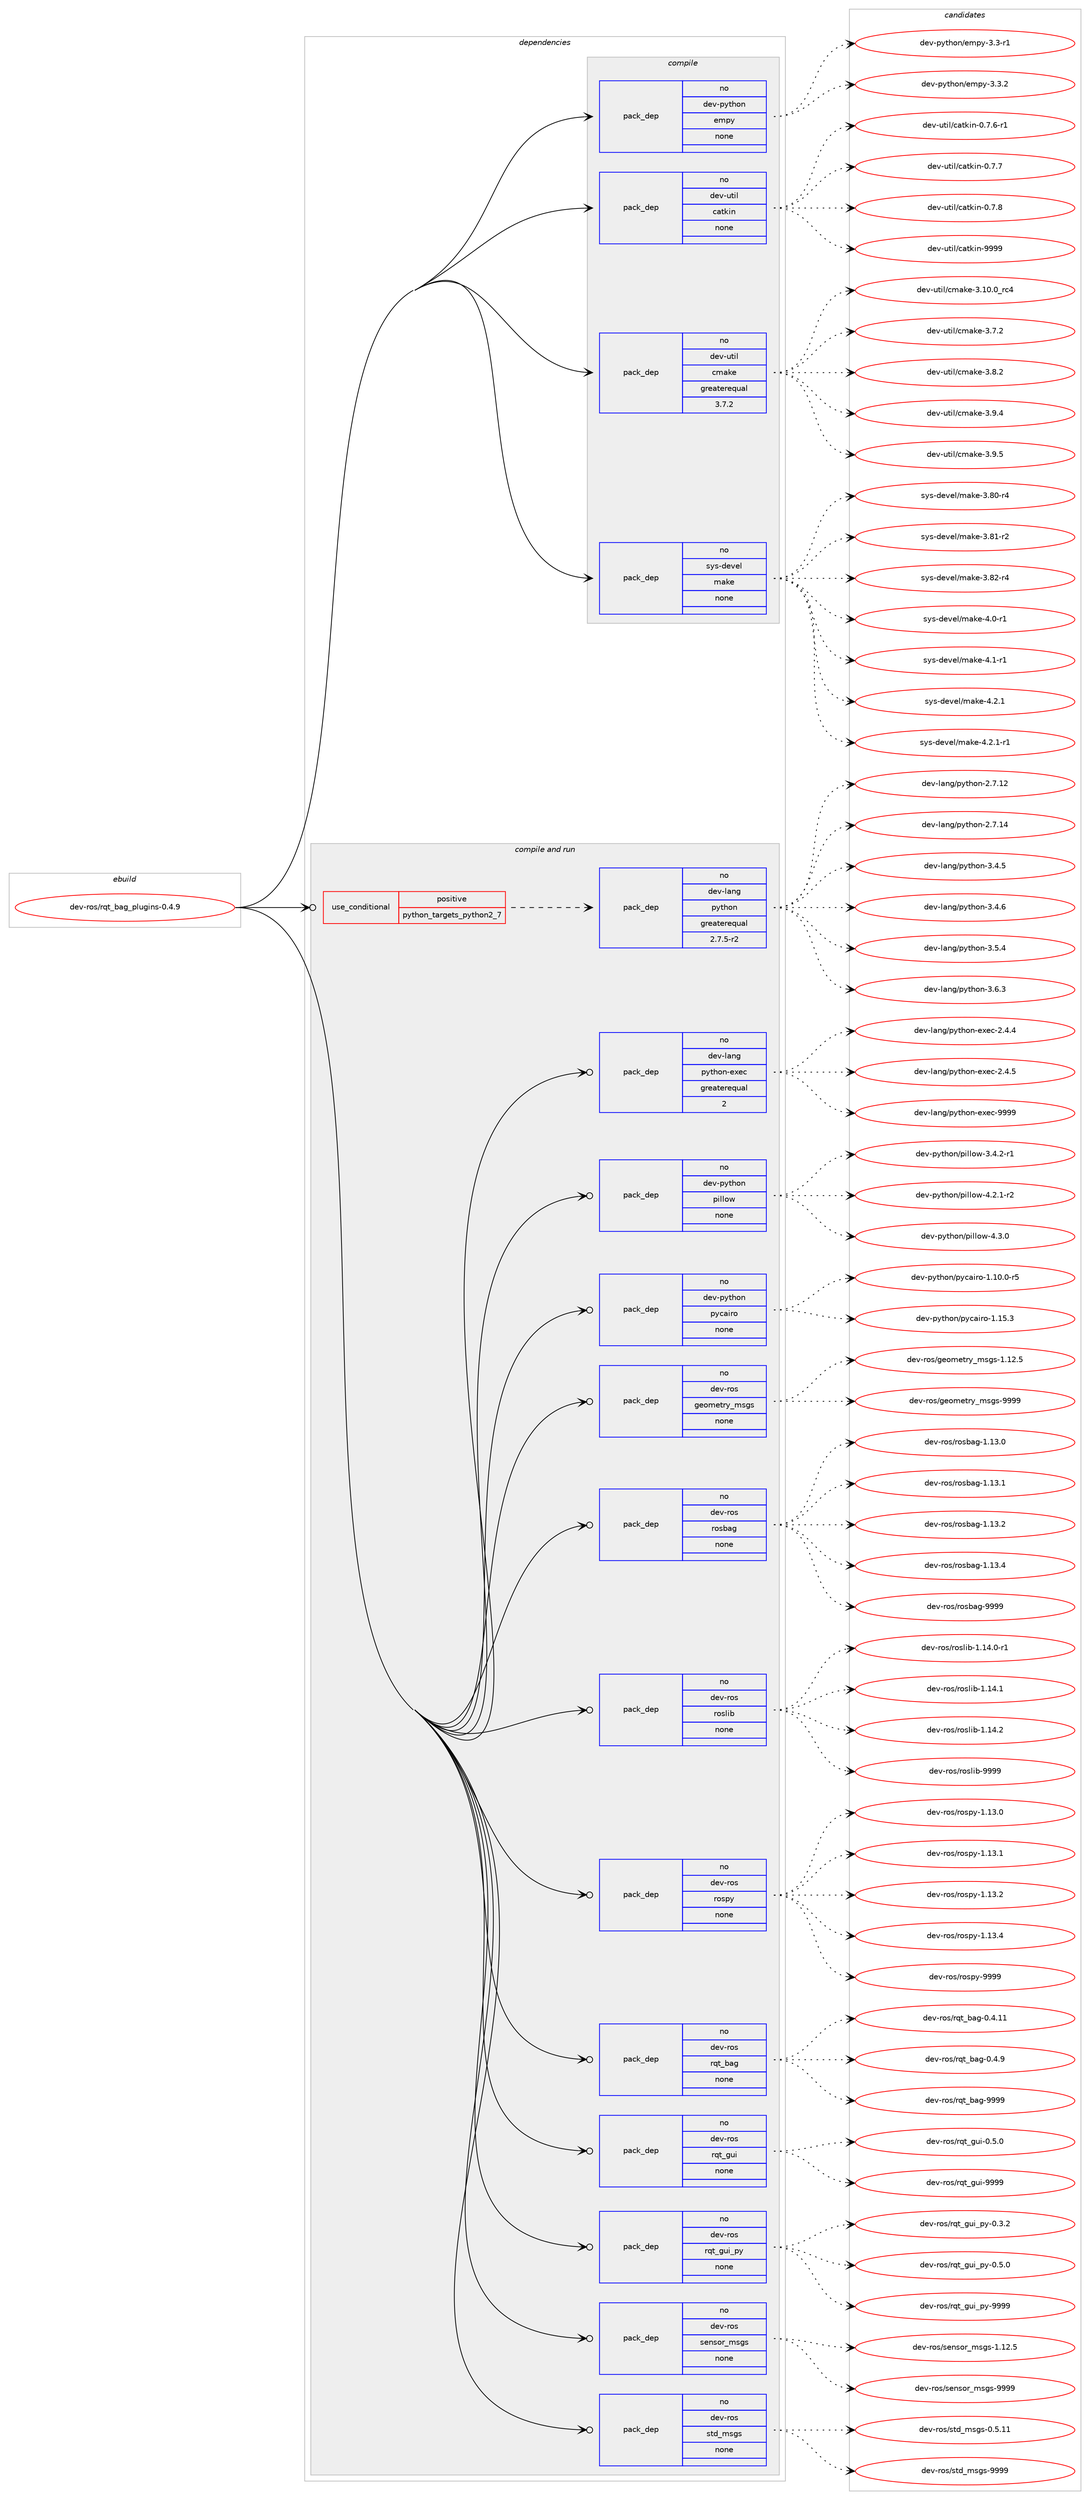 digraph prolog {

# *************
# Graph options
# *************

newrank=true;
concentrate=true;
compound=true;
graph [rankdir=LR,fontname=Helvetica,fontsize=10,ranksep=1.5];#, ranksep=2.5, nodesep=0.2];
edge  [arrowhead=vee];
node  [fontname=Helvetica,fontsize=10];

# **********
# The ebuild
# **********

subgraph cluster_leftcol {
color=gray;
rank=same;
label=<<i>ebuild</i>>;
id [label="dev-ros/rqt_bag_plugins-0.4.9", color=red, width=4, href="../dev-ros/rqt_bag_plugins-0.4.9.svg"];
}

# ****************
# The dependencies
# ****************

subgraph cluster_midcol {
color=gray;
label=<<i>dependencies</i>>;
subgraph cluster_compile {
fillcolor="#eeeeee";
style=filled;
label=<<i>compile</i>>;
subgraph pack161357 {
dependency212369 [label=<<TABLE BORDER="0" CELLBORDER="1" CELLSPACING="0" CELLPADDING="4" WIDTH="220"><TR><TD ROWSPAN="6" CELLPADDING="30">pack_dep</TD></TR><TR><TD WIDTH="110">no</TD></TR><TR><TD>dev-python</TD></TR><TR><TD>empy</TD></TR><TR><TD>none</TD></TR><TR><TD></TD></TR></TABLE>>, shape=none, color=blue];
}
id:e -> dependency212369:w [weight=20,style="solid",arrowhead="vee"];
subgraph pack161358 {
dependency212370 [label=<<TABLE BORDER="0" CELLBORDER="1" CELLSPACING="0" CELLPADDING="4" WIDTH="220"><TR><TD ROWSPAN="6" CELLPADDING="30">pack_dep</TD></TR><TR><TD WIDTH="110">no</TD></TR><TR><TD>dev-util</TD></TR><TR><TD>catkin</TD></TR><TR><TD>none</TD></TR><TR><TD></TD></TR></TABLE>>, shape=none, color=blue];
}
id:e -> dependency212370:w [weight=20,style="solid",arrowhead="vee"];
subgraph pack161359 {
dependency212371 [label=<<TABLE BORDER="0" CELLBORDER="1" CELLSPACING="0" CELLPADDING="4" WIDTH="220"><TR><TD ROWSPAN="6" CELLPADDING="30">pack_dep</TD></TR><TR><TD WIDTH="110">no</TD></TR><TR><TD>dev-util</TD></TR><TR><TD>cmake</TD></TR><TR><TD>greaterequal</TD></TR><TR><TD>3.7.2</TD></TR></TABLE>>, shape=none, color=blue];
}
id:e -> dependency212371:w [weight=20,style="solid",arrowhead="vee"];
subgraph pack161360 {
dependency212372 [label=<<TABLE BORDER="0" CELLBORDER="1" CELLSPACING="0" CELLPADDING="4" WIDTH="220"><TR><TD ROWSPAN="6" CELLPADDING="30">pack_dep</TD></TR><TR><TD WIDTH="110">no</TD></TR><TR><TD>sys-devel</TD></TR><TR><TD>make</TD></TR><TR><TD>none</TD></TR><TR><TD></TD></TR></TABLE>>, shape=none, color=blue];
}
id:e -> dependency212372:w [weight=20,style="solid",arrowhead="vee"];
}
subgraph cluster_compileandrun {
fillcolor="#eeeeee";
style=filled;
label=<<i>compile and run</i>>;
subgraph cond47025 {
dependency212373 [label=<<TABLE BORDER="0" CELLBORDER="1" CELLSPACING="0" CELLPADDING="4"><TR><TD ROWSPAN="3" CELLPADDING="10">use_conditional</TD></TR><TR><TD>positive</TD></TR><TR><TD>python_targets_python2_7</TD></TR></TABLE>>, shape=none, color=red];
subgraph pack161361 {
dependency212374 [label=<<TABLE BORDER="0" CELLBORDER="1" CELLSPACING="0" CELLPADDING="4" WIDTH="220"><TR><TD ROWSPAN="6" CELLPADDING="30">pack_dep</TD></TR><TR><TD WIDTH="110">no</TD></TR><TR><TD>dev-lang</TD></TR><TR><TD>python</TD></TR><TR><TD>greaterequal</TD></TR><TR><TD>2.7.5-r2</TD></TR></TABLE>>, shape=none, color=blue];
}
dependency212373:e -> dependency212374:w [weight=20,style="dashed",arrowhead="vee"];
}
id:e -> dependency212373:w [weight=20,style="solid",arrowhead="odotvee"];
subgraph pack161362 {
dependency212375 [label=<<TABLE BORDER="0" CELLBORDER="1" CELLSPACING="0" CELLPADDING="4" WIDTH="220"><TR><TD ROWSPAN="6" CELLPADDING="30">pack_dep</TD></TR><TR><TD WIDTH="110">no</TD></TR><TR><TD>dev-lang</TD></TR><TR><TD>python-exec</TD></TR><TR><TD>greaterequal</TD></TR><TR><TD>2</TD></TR></TABLE>>, shape=none, color=blue];
}
id:e -> dependency212375:w [weight=20,style="solid",arrowhead="odotvee"];
subgraph pack161363 {
dependency212376 [label=<<TABLE BORDER="0" CELLBORDER="1" CELLSPACING="0" CELLPADDING="4" WIDTH="220"><TR><TD ROWSPAN="6" CELLPADDING="30">pack_dep</TD></TR><TR><TD WIDTH="110">no</TD></TR><TR><TD>dev-python</TD></TR><TR><TD>pillow</TD></TR><TR><TD>none</TD></TR><TR><TD></TD></TR></TABLE>>, shape=none, color=blue];
}
id:e -> dependency212376:w [weight=20,style="solid",arrowhead="odotvee"];
subgraph pack161364 {
dependency212377 [label=<<TABLE BORDER="0" CELLBORDER="1" CELLSPACING="0" CELLPADDING="4" WIDTH="220"><TR><TD ROWSPAN="6" CELLPADDING="30">pack_dep</TD></TR><TR><TD WIDTH="110">no</TD></TR><TR><TD>dev-python</TD></TR><TR><TD>pycairo</TD></TR><TR><TD>none</TD></TR><TR><TD></TD></TR></TABLE>>, shape=none, color=blue];
}
id:e -> dependency212377:w [weight=20,style="solid",arrowhead="odotvee"];
subgraph pack161365 {
dependency212378 [label=<<TABLE BORDER="0" CELLBORDER="1" CELLSPACING="0" CELLPADDING="4" WIDTH="220"><TR><TD ROWSPAN="6" CELLPADDING="30">pack_dep</TD></TR><TR><TD WIDTH="110">no</TD></TR><TR><TD>dev-ros</TD></TR><TR><TD>geometry_msgs</TD></TR><TR><TD>none</TD></TR><TR><TD></TD></TR></TABLE>>, shape=none, color=blue];
}
id:e -> dependency212378:w [weight=20,style="solid",arrowhead="odotvee"];
subgraph pack161366 {
dependency212379 [label=<<TABLE BORDER="0" CELLBORDER="1" CELLSPACING="0" CELLPADDING="4" WIDTH="220"><TR><TD ROWSPAN="6" CELLPADDING="30">pack_dep</TD></TR><TR><TD WIDTH="110">no</TD></TR><TR><TD>dev-ros</TD></TR><TR><TD>rosbag</TD></TR><TR><TD>none</TD></TR><TR><TD></TD></TR></TABLE>>, shape=none, color=blue];
}
id:e -> dependency212379:w [weight=20,style="solid",arrowhead="odotvee"];
subgraph pack161367 {
dependency212380 [label=<<TABLE BORDER="0" CELLBORDER="1" CELLSPACING="0" CELLPADDING="4" WIDTH="220"><TR><TD ROWSPAN="6" CELLPADDING="30">pack_dep</TD></TR><TR><TD WIDTH="110">no</TD></TR><TR><TD>dev-ros</TD></TR><TR><TD>roslib</TD></TR><TR><TD>none</TD></TR><TR><TD></TD></TR></TABLE>>, shape=none, color=blue];
}
id:e -> dependency212380:w [weight=20,style="solid",arrowhead="odotvee"];
subgraph pack161368 {
dependency212381 [label=<<TABLE BORDER="0" CELLBORDER="1" CELLSPACING="0" CELLPADDING="4" WIDTH="220"><TR><TD ROWSPAN="6" CELLPADDING="30">pack_dep</TD></TR><TR><TD WIDTH="110">no</TD></TR><TR><TD>dev-ros</TD></TR><TR><TD>rospy</TD></TR><TR><TD>none</TD></TR><TR><TD></TD></TR></TABLE>>, shape=none, color=blue];
}
id:e -> dependency212381:w [weight=20,style="solid",arrowhead="odotvee"];
subgraph pack161369 {
dependency212382 [label=<<TABLE BORDER="0" CELLBORDER="1" CELLSPACING="0" CELLPADDING="4" WIDTH="220"><TR><TD ROWSPAN="6" CELLPADDING="30">pack_dep</TD></TR><TR><TD WIDTH="110">no</TD></TR><TR><TD>dev-ros</TD></TR><TR><TD>rqt_bag</TD></TR><TR><TD>none</TD></TR><TR><TD></TD></TR></TABLE>>, shape=none, color=blue];
}
id:e -> dependency212382:w [weight=20,style="solid",arrowhead="odotvee"];
subgraph pack161370 {
dependency212383 [label=<<TABLE BORDER="0" CELLBORDER="1" CELLSPACING="0" CELLPADDING="4" WIDTH="220"><TR><TD ROWSPAN="6" CELLPADDING="30">pack_dep</TD></TR><TR><TD WIDTH="110">no</TD></TR><TR><TD>dev-ros</TD></TR><TR><TD>rqt_gui</TD></TR><TR><TD>none</TD></TR><TR><TD></TD></TR></TABLE>>, shape=none, color=blue];
}
id:e -> dependency212383:w [weight=20,style="solid",arrowhead="odotvee"];
subgraph pack161371 {
dependency212384 [label=<<TABLE BORDER="0" CELLBORDER="1" CELLSPACING="0" CELLPADDING="4" WIDTH="220"><TR><TD ROWSPAN="6" CELLPADDING="30">pack_dep</TD></TR><TR><TD WIDTH="110">no</TD></TR><TR><TD>dev-ros</TD></TR><TR><TD>rqt_gui_py</TD></TR><TR><TD>none</TD></TR><TR><TD></TD></TR></TABLE>>, shape=none, color=blue];
}
id:e -> dependency212384:w [weight=20,style="solid",arrowhead="odotvee"];
subgraph pack161372 {
dependency212385 [label=<<TABLE BORDER="0" CELLBORDER="1" CELLSPACING="0" CELLPADDING="4" WIDTH="220"><TR><TD ROWSPAN="6" CELLPADDING="30">pack_dep</TD></TR><TR><TD WIDTH="110">no</TD></TR><TR><TD>dev-ros</TD></TR><TR><TD>sensor_msgs</TD></TR><TR><TD>none</TD></TR><TR><TD></TD></TR></TABLE>>, shape=none, color=blue];
}
id:e -> dependency212385:w [weight=20,style="solid",arrowhead="odotvee"];
subgraph pack161373 {
dependency212386 [label=<<TABLE BORDER="0" CELLBORDER="1" CELLSPACING="0" CELLPADDING="4" WIDTH="220"><TR><TD ROWSPAN="6" CELLPADDING="30">pack_dep</TD></TR><TR><TD WIDTH="110">no</TD></TR><TR><TD>dev-ros</TD></TR><TR><TD>std_msgs</TD></TR><TR><TD>none</TD></TR><TR><TD></TD></TR></TABLE>>, shape=none, color=blue];
}
id:e -> dependency212386:w [weight=20,style="solid",arrowhead="odotvee"];
}
subgraph cluster_run {
fillcolor="#eeeeee";
style=filled;
label=<<i>run</i>>;
}
}

# **************
# The candidates
# **************

subgraph cluster_choices {
rank=same;
color=gray;
label=<<i>candidates</i>>;

subgraph choice161357 {
color=black;
nodesep=1;
choice1001011184511212111610411111047101109112121455146514511449 [label="dev-python/empy-3.3-r1", color=red, width=4,href="../dev-python/empy-3.3-r1.svg"];
choice1001011184511212111610411111047101109112121455146514650 [label="dev-python/empy-3.3.2", color=red, width=4,href="../dev-python/empy-3.3.2.svg"];
dependency212369:e -> choice1001011184511212111610411111047101109112121455146514511449:w [style=dotted,weight="100"];
dependency212369:e -> choice1001011184511212111610411111047101109112121455146514650:w [style=dotted,weight="100"];
}
subgraph choice161358 {
color=black;
nodesep=1;
choice100101118451171161051084799971161071051104548465546544511449 [label="dev-util/catkin-0.7.6-r1", color=red, width=4,href="../dev-util/catkin-0.7.6-r1.svg"];
choice10010111845117116105108479997116107105110454846554655 [label="dev-util/catkin-0.7.7", color=red, width=4,href="../dev-util/catkin-0.7.7.svg"];
choice10010111845117116105108479997116107105110454846554656 [label="dev-util/catkin-0.7.8", color=red, width=4,href="../dev-util/catkin-0.7.8.svg"];
choice100101118451171161051084799971161071051104557575757 [label="dev-util/catkin-9999", color=red, width=4,href="../dev-util/catkin-9999.svg"];
dependency212370:e -> choice100101118451171161051084799971161071051104548465546544511449:w [style=dotted,weight="100"];
dependency212370:e -> choice10010111845117116105108479997116107105110454846554655:w [style=dotted,weight="100"];
dependency212370:e -> choice10010111845117116105108479997116107105110454846554656:w [style=dotted,weight="100"];
dependency212370:e -> choice100101118451171161051084799971161071051104557575757:w [style=dotted,weight="100"];
}
subgraph choice161359 {
color=black;
nodesep=1;
choice1001011184511711610510847991099710710145514649484648951149952 [label="dev-util/cmake-3.10.0_rc4", color=red, width=4,href="../dev-util/cmake-3.10.0_rc4.svg"];
choice10010111845117116105108479910997107101455146554650 [label="dev-util/cmake-3.7.2", color=red, width=4,href="../dev-util/cmake-3.7.2.svg"];
choice10010111845117116105108479910997107101455146564650 [label="dev-util/cmake-3.8.2", color=red, width=4,href="../dev-util/cmake-3.8.2.svg"];
choice10010111845117116105108479910997107101455146574652 [label="dev-util/cmake-3.9.4", color=red, width=4,href="../dev-util/cmake-3.9.4.svg"];
choice10010111845117116105108479910997107101455146574653 [label="dev-util/cmake-3.9.5", color=red, width=4,href="../dev-util/cmake-3.9.5.svg"];
dependency212371:e -> choice1001011184511711610510847991099710710145514649484648951149952:w [style=dotted,weight="100"];
dependency212371:e -> choice10010111845117116105108479910997107101455146554650:w [style=dotted,weight="100"];
dependency212371:e -> choice10010111845117116105108479910997107101455146564650:w [style=dotted,weight="100"];
dependency212371:e -> choice10010111845117116105108479910997107101455146574652:w [style=dotted,weight="100"];
dependency212371:e -> choice10010111845117116105108479910997107101455146574653:w [style=dotted,weight="100"];
}
subgraph choice161360 {
color=black;
nodesep=1;
choice11512111545100101118101108471099710710145514656484511452 [label="sys-devel/make-3.80-r4", color=red, width=4,href="../sys-devel/make-3.80-r4.svg"];
choice11512111545100101118101108471099710710145514656494511450 [label="sys-devel/make-3.81-r2", color=red, width=4,href="../sys-devel/make-3.81-r2.svg"];
choice11512111545100101118101108471099710710145514656504511452 [label="sys-devel/make-3.82-r4", color=red, width=4,href="../sys-devel/make-3.82-r4.svg"];
choice115121115451001011181011084710997107101455246484511449 [label="sys-devel/make-4.0-r1", color=red, width=4,href="../sys-devel/make-4.0-r1.svg"];
choice115121115451001011181011084710997107101455246494511449 [label="sys-devel/make-4.1-r1", color=red, width=4,href="../sys-devel/make-4.1-r1.svg"];
choice115121115451001011181011084710997107101455246504649 [label="sys-devel/make-4.2.1", color=red, width=4,href="../sys-devel/make-4.2.1.svg"];
choice1151211154510010111810110847109971071014552465046494511449 [label="sys-devel/make-4.2.1-r1", color=red, width=4,href="../sys-devel/make-4.2.1-r1.svg"];
dependency212372:e -> choice11512111545100101118101108471099710710145514656484511452:w [style=dotted,weight="100"];
dependency212372:e -> choice11512111545100101118101108471099710710145514656494511450:w [style=dotted,weight="100"];
dependency212372:e -> choice11512111545100101118101108471099710710145514656504511452:w [style=dotted,weight="100"];
dependency212372:e -> choice115121115451001011181011084710997107101455246484511449:w [style=dotted,weight="100"];
dependency212372:e -> choice115121115451001011181011084710997107101455246494511449:w [style=dotted,weight="100"];
dependency212372:e -> choice115121115451001011181011084710997107101455246504649:w [style=dotted,weight="100"];
dependency212372:e -> choice1151211154510010111810110847109971071014552465046494511449:w [style=dotted,weight="100"];
}
subgraph choice161361 {
color=black;
nodesep=1;
choice10010111845108971101034711212111610411111045504655464950 [label="dev-lang/python-2.7.12", color=red, width=4,href="../dev-lang/python-2.7.12.svg"];
choice10010111845108971101034711212111610411111045504655464952 [label="dev-lang/python-2.7.14", color=red, width=4,href="../dev-lang/python-2.7.14.svg"];
choice100101118451089711010347112121116104111110455146524653 [label="dev-lang/python-3.4.5", color=red, width=4,href="../dev-lang/python-3.4.5.svg"];
choice100101118451089711010347112121116104111110455146524654 [label="dev-lang/python-3.4.6", color=red, width=4,href="../dev-lang/python-3.4.6.svg"];
choice100101118451089711010347112121116104111110455146534652 [label="dev-lang/python-3.5.4", color=red, width=4,href="../dev-lang/python-3.5.4.svg"];
choice100101118451089711010347112121116104111110455146544651 [label="dev-lang/python-3.6.3", color=red, width=4,href="../dev-lang/python-3.6.3.svg"];
dependency212374:e -> choice10010111845108971101034711212111610411111045504655464950:w [style=dotted,weight="100"];
dependency212374:e -> choice10010111845108971101034711212111610411111045504655464952:w [style=dotted,weight="100"];
dependency212374:e -> choice100101118451089711010347112121116104111110455146524653:w [style=dotted,weight="100"];
dependency212374:e -> choice100101118451089711010347112121116104111110455146524654:w [style=dotted,weight="100"];
dependency212374:e -> choice100101118451089711010347112121116104111110455146534652:w [style=dotted,weight="100"];
dependency212374:e -> choice100101118451089711010347112121116104111110455146544651:w [style=dotted,weight="100"];
}
subgraph choice161362 {
color=black;
nodesep=1;
choice1001011184510897110103471121211161041111104510112010199455046524652 [label="dev-lang/python-exec-2.4.4", color=red, width=4,href="../dev-lang/python-exec-2.4.4.svg"];
choice1001011184510897110103471121211161041111104510112010199455046524653 [label="dev-lang/python-exec-2.4.5", color=red, width=4,href="../dev-lang/python-exec-2.4.5.svg"];
choice10010111845108971101034711212111610411111045101120101994557575757 [label="dev-lang/python-exec-9999", color=red, width=4,href="../dev-lang/python-exec-9999.svg"];
dependency212375:e -> choice1001011184510897110103471121211161041111104510112010199455046524652:w [style=dotted,weight="100"];
dependency212375:e -> choice1001011184510897110103471121211161041111104510112010199455046524653:w [style=dotted,weight="100"];
dependency212375:e -> choice10010111845108971101034711212111610411111045101120101994557575757:w [style=dotted,weight="100"];
}
subgraph choice161363 {
color=black;
nodesep=1;
choice10010111845112121116104111110471121051081081111194551465246504511449 [label="dev-python/pillow-3.4.2-r1", color=red, width=4,href="../dev-python/pillow-3.4.2-r1.svg"];
choice10010111845112121116104111110471121051081081111194552465046494511450 [label="dev-python/pillow-4.2.1-r2", color=red, width=4,href="../dev-python/pillow-4.2.1-r2.svg"];
choice1001011184511212111610411111047112105108108111119455246514648 [label="dev-python/pillow-4.3.0", color=red, width=4,href="../dev-python/pillow-4.3.0.svg"];
dependency212376:e -> choice10010111845112121116104111110471121051081081111194551465246504511449:w [style=dotted,weight="100"];
dependency212376:e -> choice10010111845112121116104111110471121051081081111194552465046494511450:w [style=dotted,weight="100"];
dependency212376:e -> choice1001011184511212111610411111047112105108108111119455246514648:w [style=dotted,weight="100"];
}
subgraph choice161364 {
color=black;
nodesep=1;
choice10010111845112121116104111110471121219997105114111454946494846484511453 [label="dev-python/pycairo-1.10.0-r5", color=red, width=4,href="../dev-python/pycairo-1.10.0-r5.svg"];
choice1001011184511212111610411111047112121999710511411145494649534651 [label="dev-python/pycairo-1.15.3", color=red, width=4,href="../dev-python/pycairo-1.15.3.svg"];
dependency212377:e -> choice10010111845112121116104111110471121219997105114111454946494846484511453:w [style=dotted,weight="100"];
dependency212377:e -> choice1001011184511212111610411111047112121999710511411145494649534651:w [style=dotted,weight="100"];
}
subgraph choice161365 {
color=black;
nodesep=1;
choice10010111845114111115471031011111091011161141219510911510311545494649504653 [label="dev-ros/geometry_msgs-1.12.5", color=red, width=4,href="../dev-ros/geometry_msgs-1.12.5.svg"];
choice1001011184511411111547103101111109101116114121951091151031154557575757 [label="dev-ros/geometry_msgs-9999", color=red, width=4,href="../dev-ros/geometry_msgs-9999.svg"];
dependency212378:e -> choice10010111845114111115471031011111091011161141219510911510311545494649504653:w [style=dotted,weight="100"];
dependency212378:e -> choice1001011184511411111547103101111109101116114121951091151031154557575757:w [style=dotted,weight="100"];
}
subgraph choice161366 {
color=black;
nodesep=1;
choice1001011184511411111547114111115989710345494649514648 [label="dev-ros/rosbag-1.13.0", color=red, width=4,href="../dev-ros/rosbag-1.13.0.svg"];
choice1001011184511411111547114111115989710345494649514649 [label="dev-ros/rosbag-1.13.1", color=red, width=4,href="../dev-ros/rosbag-1.13.1.svg"];
choice1001011184511411111547114111115989710345494649514650 [label="dev-ros/rosbag-1.13.2", color=red, width=4,href="../dev-ros/rosbag-1.13.2.svg"];
choice1001011184511411111547114111115989710345494649514652 [label="dev-ros/rosbag-1.13.4", color=red, width=4,href="../dev-ros/rosbag-1.13.4.svg"];
choice100101118451141111154711411111598971034557575757 [label="dev-ros/rosbag-9999", color=red, width=4,href="../dev-ros/rosbag-9999.svg"];
dependency212379:e -> choice1001011184511411111547114111115989710345494649514648:w [style=dotted,weight="100"];
dependency212379:e -> choice1001011184511411111547114111115989710345494649514649:w [style=dotted,weight="100"];
dependency212379:e -> choice1001011184511411111547114111115989710345494649514650:w [style=dotted,weight="100"];
dependency212379:e -> choice1001011184511411111547114111115989710345494649514652:w [style=dotted,weight="100"];
dependency212379:e -> choice100101118451141111154711411111598971034557575757:w [style=dotted,weight="100"];
}
subgraph choice161367 {
color=black;
nodesep=1;
choice100101118451141111154711411111510810598454946495246484511449 [label="dev-ros/roslib-1.14.0-r1", color=red, width=4,href="../dev-ros/roslib-1.14.0-r1.svg"];
choice10010111845114111115471141111151081059845494649524649 [label="dev-ros/roslib-1.14.1", color=red, width=4,href="../dev-ros/roslib-1.14.1.svg"];
choice10010111845114111115471141111151081059845494649524650 [label="dev-ros/roslib-1.14.2", color=red, width=4,href="../dev-ros/roslib-1.14.2.svg"];
choice1001011184511411111547114111115108105984557575757 [label="dev-ros/roslib-9999", color=red, width=4,href="../dev-ros/roslib-9999.svg"];
dependency212380:e -> choice100101118451141111154711411111510810598454946495246484511449:w [style=dotted,weight="100"];
dependency212380:e -> choice10010111845114111115471141111151081059845494649524649:w [style=dotted,weight="100"];
dependency212380:e -> choice10010111845114111115471141111151081059845494649524650:w [style=dotted,weight="100"];
dependency212380:e -> choice1001011184511411111547114111115108105984557575757:w [style=dotted,weight="100"];
}
subgraph choice161368 {
color=black;
nodesep=1;
choice100101118451141111154711411111511212145494649514648 [label="dev-ros/rospy-1.13.0", color=red, width=4,href="../dev-ros/rospy-1.13.0.svg"];
choice100101118451141111154711411111511212145494649514649 [label="dev-ros/rospy-1.13.1", color=red, width=4,href="../dev-ros/rospy-1.13.1.svg"];
choice100101118451141111154711411111511212145494649514650 [label="dev-ros/rospy-1.13.2", color=red, width=4,href="../dev-ros/rospy-1.13.2.svg"];
choice100101118451141111154711411111511212145494649514652 [label="dev-ros/rospy-1.13.4", color=red, width=4,href="../dev-ros/rospy-1.13.4.svg"];
choice10010111845114111115471141111151121214557575757 [label="dev-ros/rospy-9999", color=red, width=4,href="../dev-ros/rospy-9999.svg"];
dependency212381:e -> choice100101118451141111154711411111511212145494649514648:w [style=dotted,weight="100"];
dependency212381:e -> choice100101118451141111154711411111511212145494649514649:w [style=dotted,weight="100"];
dependency212381:e -> choice100101118451141111154711411111511212145494649514650:w [style=dotted,weight="100"];
dependency212381:e -> choice100101118451141111154711411111511212145494649514652:w [style=dotted,weight="100"];
dependency212381:e -> choice10010111845114111115471141111151121214557575757:w [style=dotted,weight="100"];
}
subgraph choice161369 {
color=black;
nodesep=1;
choice100101118451141111154711411311695989710345484652464949 [label="dev-ros/rqt_bag-0.4.11", color=red, width=4,href="../dev-ros/rqt_bag-0.4.11.svg"];
choice1001011184511411111547114113116959897103454846524657 [label="dev-ros/rqt_bag-0.4.9", color=red, width=4,href="../dev-ros/rqt_bag-0.4.9.svg"];
choice10010111845114111115471141131169598971034557575757 [label="dev-ros/rqt_bag-9999", color=red, width=4,href="../dev-ros/rqt_bag-9999.svg"];
dependency212382:e -> choice100101118451141111154711411311695989710345484652464949:w [style=dotted,weight="100"];
dependency212382:e -> choice1001011184511411111547114113116959897103454846524657:w [style=dotted,weight="100"];
dependency212382:e -> choice10010111845114111115471141131169598971034557575757:w [style=dotted,weight="100"];
}
subgraph choice161370 {
color=black;
nodesep=1;
choice100101118451141111154711411311695103117105454846534648 [label="dev-ros/rqt_gui-0.5.0", color=red, width=4,href="../dev-ros/rqt_gui-0.5.0.svg"];
choice1001011184511411111547114113116951031171054557575757 [label="dev-ros/rqt_gui-9999", color=red, width=4,href="../dev-ros/rqt_gui-9999.svg"];
dependency212383:e -> choice100101118451141111154711411311695103117105454846534648:w [style=dotted,weight="100"];
dependency212383:e -> choice1001011184511411111547114113116951031171054557575757:w [style=dotted,weight="100"];
}
subgraph choice161371 {
color=black;
nodesep=1;
choice10010111845114111115471141131169510311710595112121454846514650 [label="dev-ros/rqt_gui_py-0.3.2", color=red, width=4,href="../dev-ros/rqt_gui_py-0.3.2.svg"];
choice10010111845114111115471141131169510311710595112121454846534648 [label="dev-ros/rqt_gui_py-0.5.0", color=red, width=4,href="../dev-ros/rqt_gui_py-0.5.0.svg"];
choice100101118451141111154711411311695103117105951121214557575757 [label="dev-ros/rqt_gui_py-9999", color=red, width=4,href="../dev-ros/rqt_gui_py-9999.svg"];
dependency212384:e -> choice10010111845114111115471141131169510311710595112121454846514650:w [style=dotted,weight="100"];
dependency212384:e -> choice10010111845114111115471141131169510311710595112121454846534648:w [style=dotted,weight="100"];
dependency212384:e -> choice100101118451141111154711411311695103117105951121214557575757:w [style=dotted,weight="100"];
}
subgraph choice161372 {
color=black;
nodesep=1;
choice10010111845114111115471151011101151111149510911510311545494649504653 [label="dev-ros/sensor_msgs-1.12.5", color=red, width=4,href="../dev-ros/sensor_msgs-1.12.5.svg"];
choice1001011184511411111547115101110115111114951091151031154557575757 [label="dev-ros/sensor_msgs-9999", color=red, width=4,href="../dev-ros/sensor_msgs-9999.svg"];
dependency212385:e -> choice10010111845114111115471151011101151111149510911510311545494649504653:w [style=dotted,weight="100"];
dependency212385:e -> choice1001011184511411111547115101110115111114951091151031154557575757:w [style=dotted,weight="100"];
}
subgraph choice161373 {
color=black;
nodesep=1;
choice10010111845114111115471151161009510911510311545484653464949 [label="dev-ros/std_msgs-0.5.11", color=red, width=4,href="../dev-ros/std_msgs-0.5.11.svg"];
choice1001011184511411111547115116100951091151031154557575757 [label="dev-ros/std_msgs-9999", color=red, width=4,href="../dev-ros/std_msgs-9999.svg"];
dependency212386:e -> choice10010111845114111115471151161009510911510311545484653464949:w [style=dotted,weight="100"];
dependency212386:e -> choice1001011184511411111547115116100951091151031154557575757:w [style=dotted,weight="100"];
}
}

}
